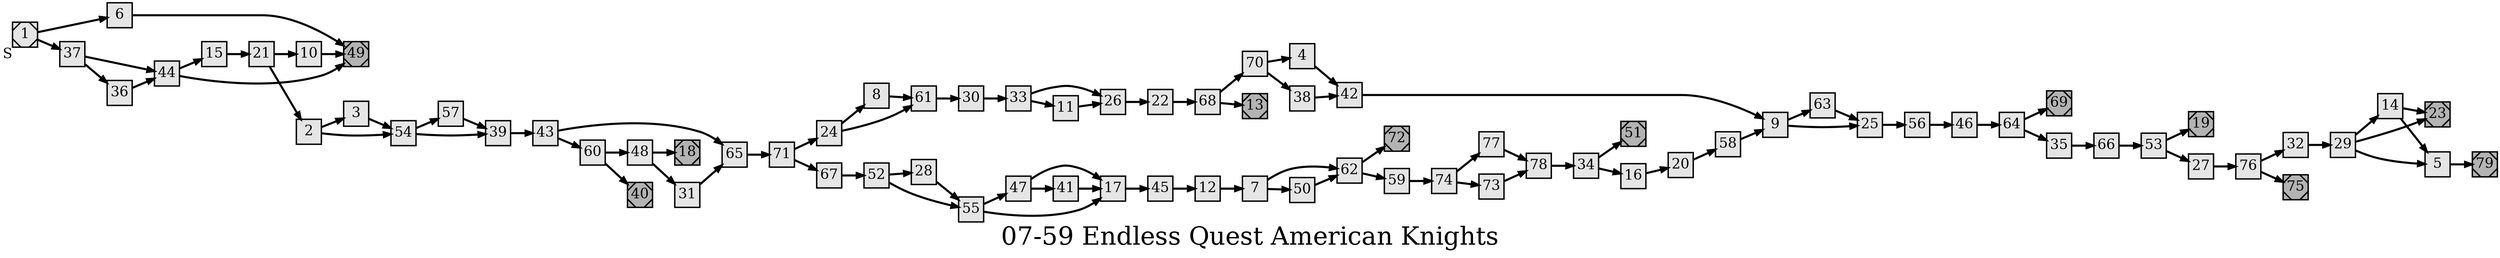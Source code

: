 digraph g{
  graph [ label="07-59 Endless Quest American Knights" rankdir=LR, ordering=out, fontsize=36, nodesep="0.35", ranksep="0.45"];
  node  [shape=rect, penwidth=2, fontsize=20, style=filled, fillcolor=grey90, margin="0,0", labelfloat=true, regular=true, fixedsize=true];
  edge  [labelfloat=true, penwidth=3, fontsize=12];
  // ---;
  // group  : Katz;
  // id     :;
  // gbid   :;
  // series :;
  // title  :;
  // author :;
  // credit:;
  // - name : Rachael Grainger;
  // role : encoder;
  // date : 2017-08-30;
  // - name : Jeremy Douglass;
  // role : editor;
  // date : 2017-10-19;
  // render:;
  // - name   : small;
  // styles : gvStyles-small.txt;
  // engine : dot;
  // comment: >;
  
  // ---;
  
  // From | To | Label;
  
  1	[ xlabel="S", shape=Msquare, fontsize=20 ];
  1 -> 6;
  1 -> 37;
  2 -> 3;
  2 -> 54;
  3 -> 54;
  4 -> 42;
  5 -> 79;
  6 -> 49;
  7 -> 62;
  7 -> 50;
  8 -> 61;
  9 -> 63;
  9 -> 25;
  10 -> 49;
  11 -> 26;
  12 -> 7;
  13	[ xlabel="E", shape=Msquare, fontsize=20, fillcolor=grey70, xlabel="" ];
  14 -> 23;
  14 -> 5;
  15 -> 21;
  16 -> 20;
  17 -> 45;
  18	[ xlabel="E", shape=Msquare, fontsize=20, fillcolor=grey70, xlabel="" ];
  19	[ xlabel="E", shape=Msquare, fontsize=20, fillcolor=grey70, xlabel="" ];
  20 -> 58;
  21 -> 10;
  21 -> 2;
  22 -> 68;
  23	[ xlabel="E", shape=Msquare, fontsize=20, fillcolor=grey70, xlabel="" ];
  24 -> 8;
  24 -> 61;
  25 -> 56;
  26 -> 22;
  27 -> 76;
  28 -> 55;
  29 -> 14;
  29 -> 23;
  29 -> 5;
  30 -> 33;
  31 -> 65;
  32 -> 29;
  33 -> 26;
  33 -> 11;
  34 -> 51;
  34 -> 16;
  35 -> 66;
  36 -> 44;
  37 -> 44;
  37 -> 36;
  38 -> 42;
  39 -> 43;
  40	[ xlabel="E", shape=Msquare, fontsize=20, fillcolor=grey70, xlabel="" ];
  41 -> 17;
  42 -> 9;
  43 -> 65;
  43 -> 60;
  44 -> 15;
  44 -> 49;
  45 -> 12;
  46 -> 64;
  47 -> 17;
  47 -> 41;
  48 -> 18;
  48 -> 31;
  49	[ xlabel="E", shape=Msquare, fontsize=20, fillcolor=grey70, xlabel="" ];
  50 -> 62;
  51	[ xlabel="E", shape=Msquare, fontsize=20, fillcolor=grey70, xlabel="" ];
  52 -> 28;
  52 -> 55;
  53 -> 19;
  53 -> 27;
  54 -> 57;
  54 -> 39;
  55 -> 47;
  55 -> 17;
  56 -> 46;
  57 -> 39;
  58 -> 9;
  59 -> 74;
  60 -> 48;
  60 -> 40;
  61 -> 30;
  62 -> 72;
  62 -> 59;
  63 -> 25;
  64 -> 69;
  64 -> 35;
  65 -> 71;
  66 -> 53;
  67 -> 52;
  68 -> 70;
  68 -> 13;
  69	[ xlabel="E", shape=Msquare, fontsize=20, fillcolor=grey70, xlabel="" ];
  70 -> 4;
  70 -> 38;
  71 -> 24;
  71 -> 67;
  72	[ xlabel="E", shape=Msquare, fontsize=20, fillcolor=grey70, xlabel="" ];
  73 -> 78;
  74 -> 77;
  74 -> 73;
  75	[ xlabel="E", shape=Msquare, fontsize=20, fillcolor=grey70, xlabel="" ];
  76 -> 32;
  76 -> 75;
  77 -> 78;
  78 -> 34;
  79	[ xlabel="E", shape=Msquare, fontsize=20, fillcolor=grey70, xlabel="" ];
}

